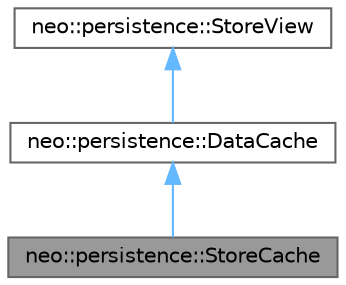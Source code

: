 digraph "neo::persistence::StoreCache"
{
 // LATEX_PDF_SIZE
  bgcolor="transparent";
  edge [fontname=Helvetica,fontsize=10,labelfontname=Helvetica,labelfontsize=10];
  node [fontname=Helvetica,fontsize=10,shape=box,height=0.2,width=0.4];
  Node1 [id="Node000001",label="neo::persistence::StoreCache",height=0.2,width=0.4,color="gray40", fillcolor="grey60", style="filled", fontcolor="black",tooltip="A cache for a store."];
  Node2 -> Node1 [id="edge3_Node000001_Node000002",dir="back",color="steelblue1",style="solid",tooltip=" "];
  Node2 [id="Node000002",label="neo::persistence::DataCache",height=0.2,width=0.4,color="gray40", fillcolor="white", style="filled",URL="$classneo_1_1persistence_1_1_data_cache.html",tooltip="Base class for data caches."];
  Node3 -> Node2 [id="edge4_Node000002_Node000003",dir="back",color="steelblue1",style="solid",tooltip=" "];
  Node3 [id="Node000003",label="neo::persistence::StoreView",height=0.2,width=0.4,color="gray40", fillcolor="white", style="filled",URL="$classneo_1_1persistence_1_1_store_view.html",tooltip="Represents a view of a storage."];
}
